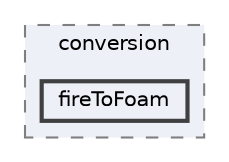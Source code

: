 digraph "applications/utilities/mesh/conversion/fireToFoam"
{
 // LATEX_PDF_SIZE
  bgcolor="transparent";
  edge [fontname=Helvetica,fontsize=10,labelfontname=Helvetica,labelfontsize=10];
  node [fontname=Helvetica,fontsize=10,shape=box,height=0.2,width=0.4];
  compound=true
  subgraph clusterdir_5148cfe1bce83bc5fdc09a52963260a1 {
    graph [ bgcolor="#edf0f7", pencolor="grey50", label="conversion", fontname=Helvetica,fontsize=10 style="filled,dashed", URL="dir_5148cfe1bce83bc5fdc09a52963260a1.html",tooltip=""]
  dir_74e847f50b635d6d1024d5580b81f4fb [label="fireToFoam", fillcolor="#edf0f7", color="grey25", style="filled,bold", URL="dir_74e847f50b635d6d1024d5580b81f4fb.html",tooltip=""];
  }
}
